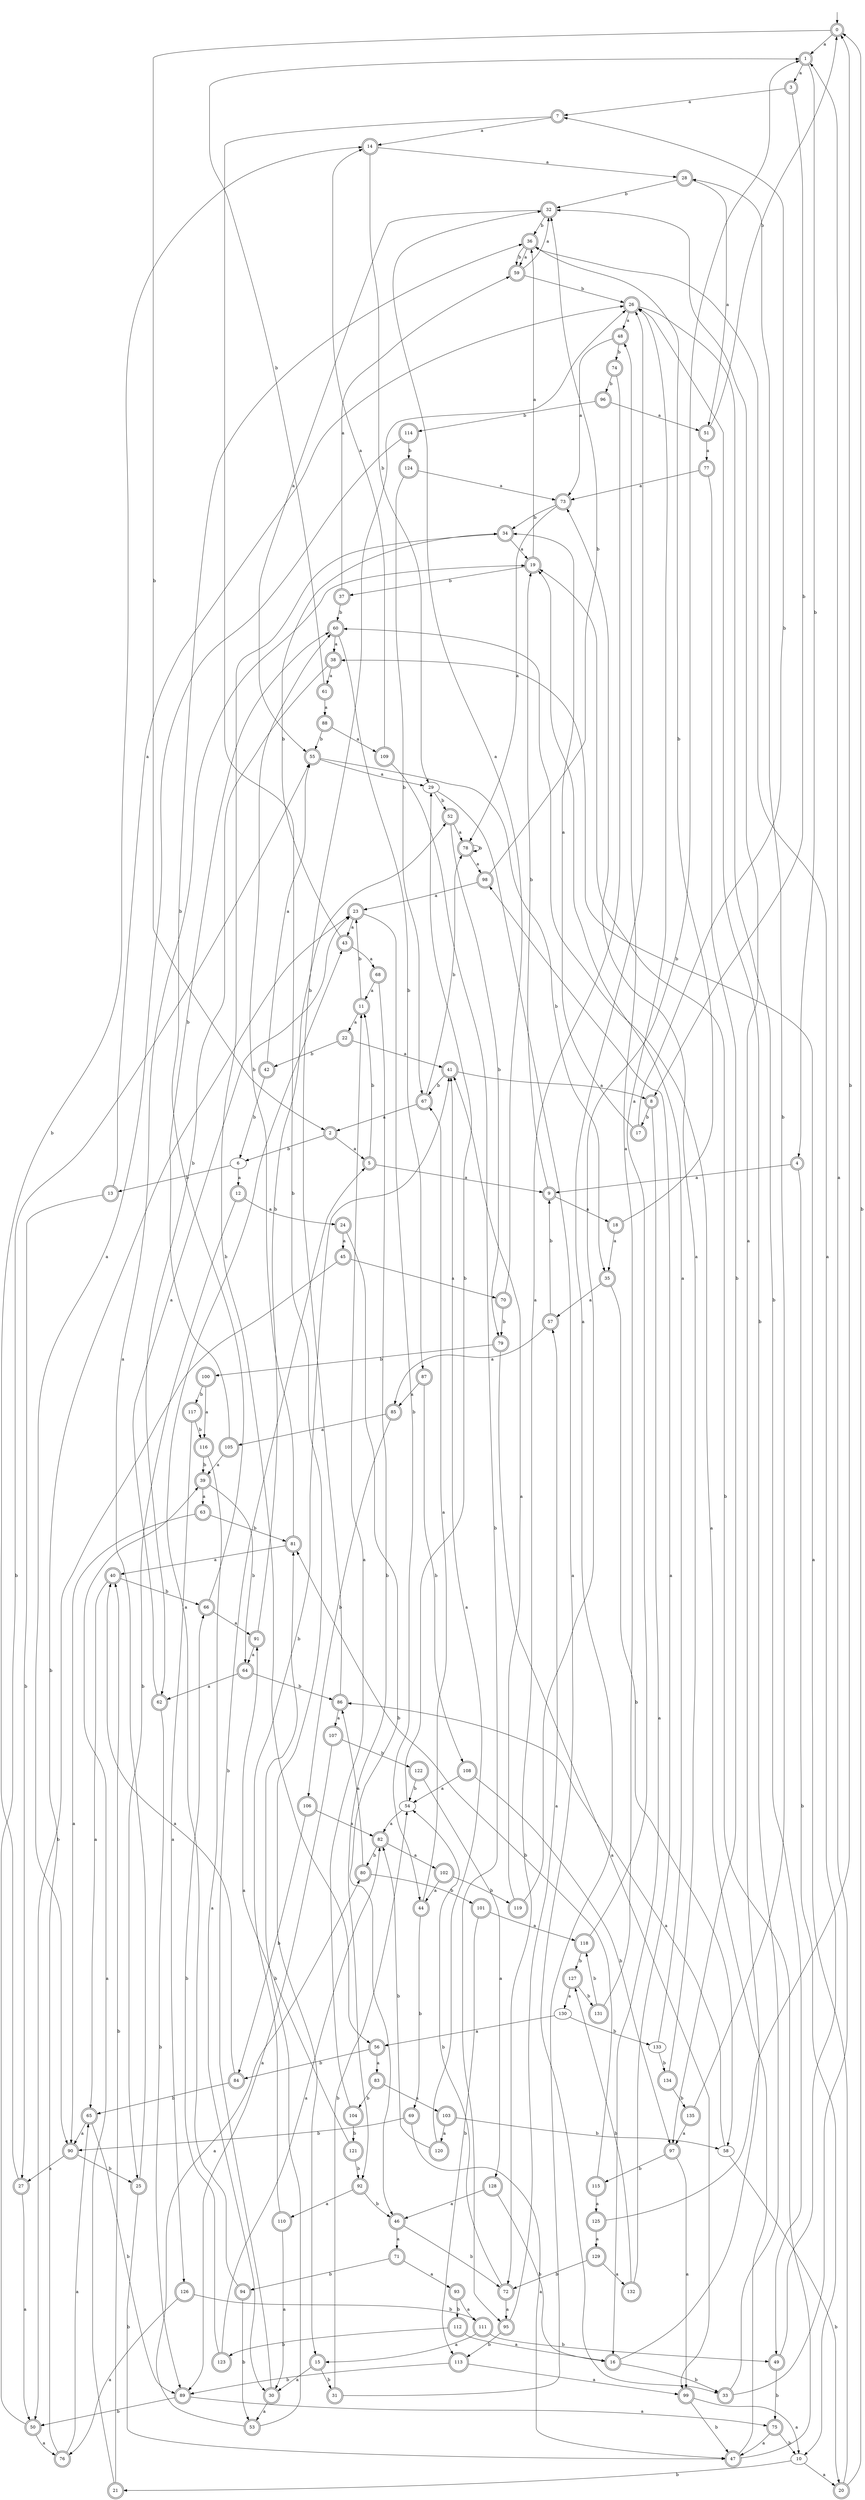 digraph RandomDFA {
  __start0 [label="", shape=none];
  __start0 -> 0 [label=""];
  0 [shape=circle] [shape=doublecircle]
  0 -> 1 [label="a"]
  0 -> 2 [label="b"]
  1 [shape=doublecircle]
  1 -> 3 [label="a"]
  1 -> 4 [label="b"]
  2 [shape=doublecircle]
  2 -> 5 [label="a"]
  2 -> 6 [label="b"]
  3 [shape=doublecircle]
  3 -> 7 [label="a"]
  3 -> 8 [label="b"]
  4 [shape=doublecircle]
  4 -> 9 [label="a"]
  4 -> 10 [label="b"]
  5 [shape=doublecircle]
  5 -> 9 [label="a"]
  5 -> 11 [label="b"]
  6
  6 -> 12 [label="a"]
  6 -> 13 [label="b"]
  7 [shape=doublecircle]
  7 -> 14 [label="a"]
  7 -> 15 [label="b"]
  8 [shape=doublecircle]
  8 -> 16 [label="a"]
  8 -> 17 [label="b"]
  9 [shape=doublecircle]
  9 -> 18 [label="a"]
  9 -> 19 [label="b"]
  10
  10 -> 20 [label="a"]
  10 -> 21 [label="b"]
  11 [shape=doublecircle]
  11 -> 22 [label="a"]
  11 -> 23 [label="b"]
  12 [shape=doublecircle]
  12 -> 24 [label="a"]
  12 -> 25 [label="b"]
  13 [shape=doublecircle]
  13 -> 26 [label="a"]
  13 -> 27 [label="b"]
  14 [shape=doublecircle]
  14 -> 28 [label="a"]
  14 -> 29 [label="b"]
  15 [shape=doublecircle]
  15 -> 30 [label="a"]
  15 -> 31 [label="b"]
  16 [shape=doublecircle]
  16 -> 32 [label="a"]
  16 -> 33 [label="b"]
  17 [shape=doublecircle]
  17 -> 34 [label="a"]
  17 -> 7 [label="b"]
  18 [shape=doublecircle]
  18 -> 35 [label="a"]
  18 -> 36 [label="b"]
  19 [shape=doublecircle]
  19 -> 36 [label="a"]
  19 -> 37 [label="b"]
  20 [shape=doublecircle]
  20 -> 38 [label="a"]
  20 -> 0 [label="b"]
  21 [shape=doublecircle]
  21 -> 39 [label="a"]
  21 -> 40 [label="b"]
  22 [shape=doublecircle]
  22 -> 41 [label="a"]
  22 -> 42 [label="b"]
  23 [shape=doublecircle]
  23 -> 43 [label="a"]
  23 -> 44 [label="b"]
  24 [shape=doublecircle]
  24 -> 45 [label="a"]
  24 -> 46 [label="b"]
  25 [shape=doublecircle]
  25 -> 19 [label="a"]
  25 -> 47 [label="b"]
  26 [shape=doublecircle]
  26 -> 48 [label="a"]
  26 -> 49 [label="b"]
  27 [shape=doublecircle]
  27 -> 50 [label="a"]
  27 -> 14 [label="b"]
  28 [shape=doublecircle]
  28 -> 51 [label="a"]
  28 -> 32 [label="b"]
  29
  29 -> 33 [label="a"]
  29 -> 52 [label="b"]
  30 [shape=doublecircle]
  30 -> 53 [label="a"]
  30 -> 5 [label="b"]
  31 [shape=doublecircle]
  31 -> 26 [label="a"]
  31 -> 54 [label="b"]
  32 [shape=doublecircle]
  32 -> 55 [label="a"]
  32 -> 36 [label="b"]
  33 [shape=doublecircle]
  33 -> 1 [label="a"]
  33 -> 26 [label="b"]
  34 [shape=doublecircle]
  34 -> 19 [label="a"]
  34 -> 56 [label="b"]
  35 [shape=doublecircle]
  35 -> 57 [label="a"]
  35 -> 58 [label="b"]
  36 [shape=doublecircle]
  36 -> 59 [label="a"]
  36 -> 59 [label="b"]
  37 [shape=doublecircle]
  37 -> 59 [label="a"]
  37 -> 60 [label="b"]
  38 [shape=doublecircle]
  38 -> 61 [label="a"]
  38 -> 62 [label="b"]
  39 [shape=doublecircle]
  39 -> 63 [label="a"]
  39 -> 64 [label="b"]
  40 [shape=doublecircle]
  40 -> 65 [label="a"]
  40 -> 66 [label="b"]
  41 [shape=doublecircle]
  41 -> 8 [label="a"]
  41 -> 67 [label="b"]
  42 [shape=doublecircle]
  42 -> 55 [label="a"]
  42 -> 6 [label="b"]
  43 [shape=doublecircle]
  43 -> 68 [label="a"]
  43 -> 34 [label="b"]
  44 [shape=doublecircle]
  44 -> 67 [label="a"]
  44 -> 69 [label="b"]
  45 [shape=doublecircle]
  45 -> 70 [label="a"]
  45 -> 50 [label="b"]
  46 [shape=doublecircle]
  46 -> 71 [label="a"]
  46 -> 72 [label="b"]
  47 [shape=doublecircle]
  47 -> 60 [label="a"]
  47 -> 19 [label="b"]
  48 [shape=doublecircle]
  48 -> 73 [label="a"]
  48 -> 74 [label="b"]
  49 [shape=doublecircle]
  49 -> 36 [label="a"]
  49 -> 75 [label="b"]
  50 [shape=doublecircle]
  50 -> 76 [label="a"]
  50 -> 55 [label="b"]
  51 [shape=doublecircle]
  51 -> 77 [label="a"]
  51 -> 0 [label="b"]
  52 [shape=doublecircle]
  52 -> 78 [label="a"]
  52 -> 79 [label="b"]
  53 [shape=doublecircle]
  53 -> 80 [label="a"]
  53 -> 81 [label="b"]
  54
  54 -> 82 [label="a"]
  54 -> 29 [label="b"]
  55 [shape=doublecircle]
  55 -> 29 [label="a"]
  55 -> 35 [label="b"]
  56 [shape=doublecircle]
  56 -> 83 [label="a"]
  56 -> 84 [label="b"]
  57 [shape=doublecircle]
  57 -> 85 [label="a"]
  57 -> 9 [label="b"]
  58
  58 -> 86 [label="a"]
  58 -> 20 [label="b"]
  59 [shape=doublecircle]
  59 -> 32 [label="a"]
  59 -> 26 [label="b"]
  60 [shape=doublecircle]
  60 -> 38 [label="a"]
  60 -> 87 [label="b"]
  61 [shape=doublecircle]
  61 -> 88 [label="a"]
  61 -> 1 [label="b"]
  62 [shape=doublecircle]
  62 -> 23 [label="a"]
  62 -> 89 [label="b"]
  63 [shape=doublecircle]
  63 -> 90 [label="a"]
  63 -> 81 [label="b"]
  64 [shape=doublecircle]
  64 -> 62 [label="a"]
  64 -> 86 [label="b"]
  65 [shape=doublecircle]
  65 -> 90 [label="a"]
  65 -> 89 [label="b"]
  66 [shape=doublecircle]
  66 -> 91 [label="a"]
  66 -> 36 [label="b"]
  67 [shape=doublecircle]
  67 -> 2 [label="a"]
  67 -> 78 [label="b"]
  68 [shape=doublecircle]
  68 -> 11 [label="a"]
  68 -> 92 [label="b"]
  69 [shape=doublecircle]
  69 -> 47 [label="a"]
  69 -> 90 [label="b"]
  70 [shape=doublecircle]
  70 -> 32 [label="a"]
  70 -> 79 [label="b"]
  71 [shape=doublecircle]
  71 -> 93 [label="a"]
  71 -> 94 [label="b"]
  72 [shape=doublecircle]
  72 -> 95 [label="a"]
  72 -> 54 [label="b"]
  73 [shape=doublecircle]
  73 -> 78 [label="a"]
  73 -> 34 [label="b"]
  74 [shape=doublecircle]
  74 -> 72 [label="a"]
  74 -> 96 [label="b"]
  75 [shape=doublecircle]
  75 -> 47 [label="a"]
  75 -> 10 [label="b"]
  76 [shape=doublecircle]
  76 -> 65 [label="a"]
  76 -> 23 [label="b"]
  77 [shape=doublecircle]
  77 -> 73 [label="a"]
  77 -> 97 [label="b"]
  78 [shape=doublecircle]
  78 -> 98 [label="a"]
  78 -> 78 [label="b"]
  79 [shape=doublecircle]
  79 -> 99 [label="a"]
  79 -> 100 [label="b"]
  80 [shape=doublecircle]
  80 -> 86 [label="a"]
  80 -> 101 [label="b"]
  81 [shape=doublecircle]
  81 -> 40 [label="a"]
  81 -> 60 [label="b"]
  82 [shape=doublecircle]
  82 -> 102 [label="a"]
  82 -> 80 [label="b"]
  83 [shape=doublecircle]
  83 -> 103 [label="a"]
  83 -> 104 [label="b"]
  84 [shape=doublecircle]
  84 -> 40 [label="a"]
  84 -> 65 [label="b"]
  85 [shape=doublecircle]
  85 -> 105 [label="a"]
  85 -> 106 [label="b"]
  86 [shape=doublecircle]
  86 -> 107 [label="a"]
  86 -> 26 [label="b"]
  87 [shape=doublecircle]
  87 -> 85 [label="a"]
  87 -> 108 [label="b"]
  88 [shape=doublecircle]
  88 -> 109 [label="a"]
  88 -> 55 [label="b"]
  89 [shape=doublecircle]
  89 -> 75 [label="a"]
  89 -> 50 [label="b"]
  90 [shape=doublecircle]
  90 -> 27 [label="a"]
  90 -> 25 [label="b"]
  91 [shape=doublecircle]
  91 -> 64 [label="a"]
  91 -> 52 [label="b"]
  92 [shape=doublecircle]
  92 -> 110 [label="a"]
  92 -> 46 [label="b"]
  93 [shape=doublecircle]
  93 -> 111 [label="a"]
  93 -> 112 [label="b"]
  94 [shape=doublecircle]
  94 -> 43 [label="a"]
  94 -> 53 [label="b"]
  95 [shape=doublecircle]
  95 -> 57 [label="a"]
  95 -> 113 [label="b"]
  96 [shape=doublecircle]
  96 -> 51 [label="a"]
  96 -> 114 [label="b"]
  97 [shape=doublecircle]
  97 -> 99 [label="a"]
  97 -> 115 [label="b"]
  98 [shape=doublecircle]
  98 -> 23 [label="a"]
  98 -> 32 [label="b"]
  99 [shape=doublecircle]
  99 -> 10 [label="a"]
  99 -> 47 [label="b"]
  100 [shape=doublecircle]
  100 -> 116 [label="a"]
  100 -> 117 [label="b"]
  101 [shape=doublecircle]
  101 -> 118 [label="a"]
  101 -> 113 [label="b"]
  102 [shape=doublecircle]
  102 -> 44 [label="a"]
  102 -> 119 [label="b"]
  103 [shape=doublecircle]
  103 -> 120 [label="a"]
  103 -> 58 [label="b"]
  104 [shape=doublecircle]
  104 -> 11 [label="a"]
  104 -> 121 [label="b"]
  105 [shape=doublecircle]
  105 -> 39 [label="a"]
  105 -> 60 [label="b"]
  106 [shape=doublecircle]
  106 -> 82 [label="a"]
  106 -> 84 [label="b"]
  107 [shape=doublecircle]
  107 -> 89 [label="a"]
  107 -> 122 [label="b"]
  108 [shape=doublecircle]
  108 -> 54 [label="a"]
  108 -> 97 [label="b"]
  109 [shape=doublecircle]
  109 -> 14 [label="a"]
  109 -> 95 [label="b"]
  110 [shape=doublecircle]
  110 -> 30 [label="a"]
  110 -> 41 [label="b"]
  111 [shape=doublecircle]
  111 -> 15 [label="a"]
  111 -> 49 [label="b"]
  112 [shape=doublecircle]
  112 -> 16 [label="a"]
  112 -> 123 [label="b"]
  113 [shape=doublecircle]
  113 -> 99 [label="a"]
  113 -> 89 [label="b"]
  114 [shape=doublecircle]
  114 -> 90 [label="a"]
  114 -> 124 [label="b"]
  115 [shape=doublecircle]
  115 -> 125 [label="a"]
  115 -> 81 [label="b"]
  116 [shape=doublecircle]
  116 -> 30 [label="a"]
  116 -> 39 [label="b"]
  117 [shape=doublecircle]
  117 -> 126 [label="a"]
  117 -> 116 [label="b"]
  118 [shape=doublecircle]
  118 -> 26 [label="a"]
  118 -> 127 [label="b"]
  119 [shape=doublecircle]
  119 -> 41 [label="a"]
  119 -> 1 [label="b"]
  120 [shape=doublecircle]
  120 -> 41 [label="a"]
  120 -> 82 [label="b"]
  121 [shape=doublecircle]
  121 -> 91 [label="a"]
  121 -> 92 [label="b"]
  122 [shape=doublecircle]
  122 -> 128 [label="a"]
  122 -> 54 [label="b"]
  123 [shape=doublecircle]
  123 -> 82 [label="a"]
  123 -> 66 [label="b"]
  124 [shape=doublecircle]
  124 -> 73 [label="a"]
  124 -> 67 [label="b"]
  125 [shape=doublecircle]
  125 -> 129 [label="a"]
  125 -> 0 [label="b"]
  126 [shape=doublecircle]
  126 -> 76 [label="a"]
  126 -> 111 [label="b"]
  127 [shape=doublecircle]
  127 -> 130 [label="a"]
  127 -> 131 [label="b"]
  128 [shape=doublecircle]
  128 -> 46 [label="a"]
  128 -> 16 [label="b"]
  129 [shape=doublecircle]
  129 -> 132 [label="a"]
  129 -> 72 [label="b"]
  130
  130 -> 56 [label="a"]
  130 -> 133 [label="b"]
  131 [shape=doublecircle]
  131 -> 48 [label="a"]
  131 -> 118 [label="b"]
  132 [shape=doublecircle]
  132 -> 98 [label="a"]
  132 -> 127 [label="b"]
  133
  133 -> 19 [label="a"]
  133 -> 134 [label="b"]
  134 [shape=doublecircle]
  134 -> 73 [label="a"]
  134 -> 135 [label="b"]
  135 [shape=doublecircle]
  135 -> 97 [label="a"]
  135 -> 28 [label="b"]
}
